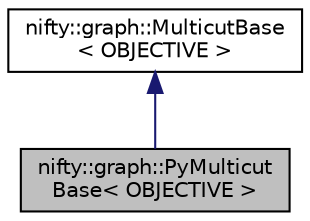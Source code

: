 digraph "nifty::graph::PyMulticutBase&lt; OBJECTIVE &gt;"
{
  edge [fontname="Helvetica",fontsize="10",labelfontname="Helvetica",labelfontsize="10"];
  node [fontname="Helvetica",fontsize="10",shape=record];
  Node1 [label="nifty::graph::PyMulticut\lBase\< OBJECTIVE \>",height=0.2,width=0.4,color="black", fillcolor="grey75", style="filled", fontcolor="black"];
  Node2 -> Node1 [dir="back",color="midnightblue",fontsize="10",style="solid",fontname="Helvetica"];
  Node2 [label="nifty::graph::MulticutBase\l\< OBJECTIVE \>",height=0.2,width=0.4,color="black", fillcolor="white", style="filled",URL="$classnifty_1_1graph_1_1MulticutBase.html"];
}
